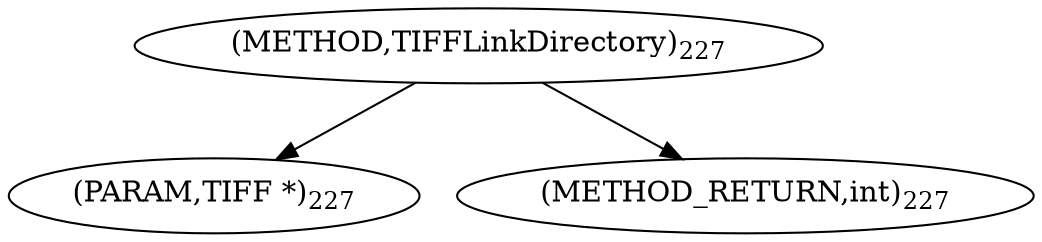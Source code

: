 digraph "TIFFLinkDirectory" {  
"64384" [label = <(METHOD,TIFFLinkDirectory)<SUB>227</SUB>> ]
"64385" [label = <(PARAM,TIFF *)<SUB>227</SUB>> ]
"64386" [label = <(METHOD_RETURN,int)<SUB>227</SUB>> ]
  "64384" -> "64385" 
  "64384" -> "64386" 
}
